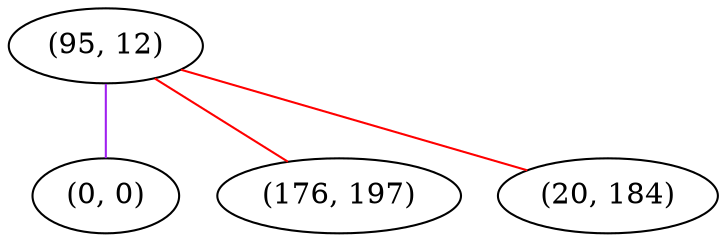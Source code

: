 graph "" {
"(95, 12)";
"(0, 0)";
"(176, 197)";
"(20, 184)";
"(95, 12)" -- "(0, 0)"  [color=purple, key=0, weight=4];
"(95, 12)" -- "(176, 197)"  [color=red, key=0, weight=1];
"(95, 12)" -- "(20, 184)"  [color=red, key=0, weight=1];
}
